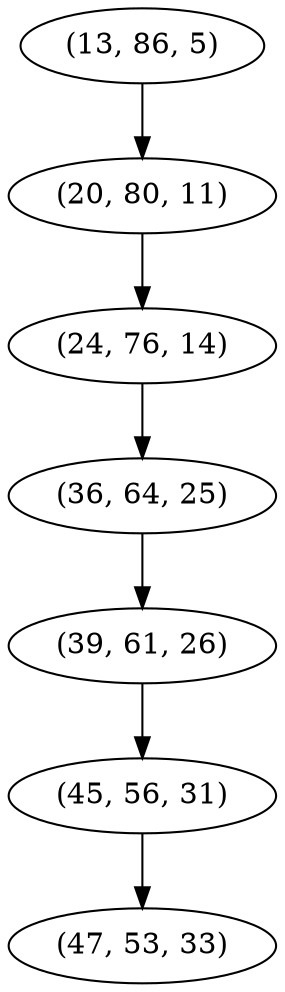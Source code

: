 digraph tree {
    "(13, 86, 5)";
    "(20, 80, 11)";
    "(24, 76, 14)";
    "(36, 64, 25)";
    "(39, 61, 26)";
    "(45, 56, 31)";
    "(47, 53, 33)";
    "(13, 86, 5)" -> "(20, 80, 11)";
    "(20, 80, 11)" -> "(24, 76, 14)";
    "(24, 76, 14)" -> "(36, 64, 25)";
    "(36, 64, 25)" -> "(39, 61, 26)";
    "(39, 61, 26)" -> "(45, 56, 31)";
    "(45, 56, 31)" -> "(47, 53, 33)";
}

